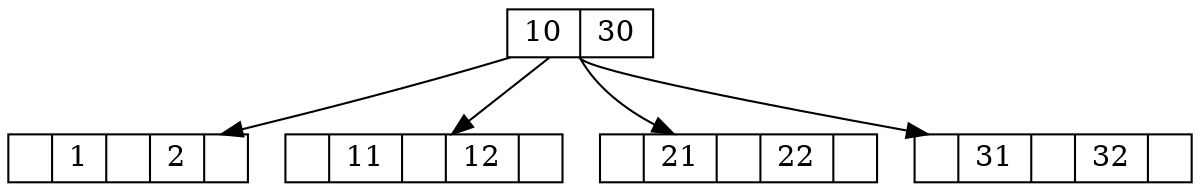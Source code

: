 digraph { node [shape = record,height=.1];
node0[label = "10|30"];
node1[label = "<f0> |1|<f1> |2|<f2>"];
"node0":f0 -> "node1"
node2[label = "<f0> |11|<f1> |12|<f2>"];
"node0":f1 -> "node2"
node3[label = "<f0> |21|<f1> |22|<f2>"];
"node0":f2 -> "node3"
node4[label = "<f0> |31|<f1> |32|<f2>"];
"node0":f3 -> "node4"

}